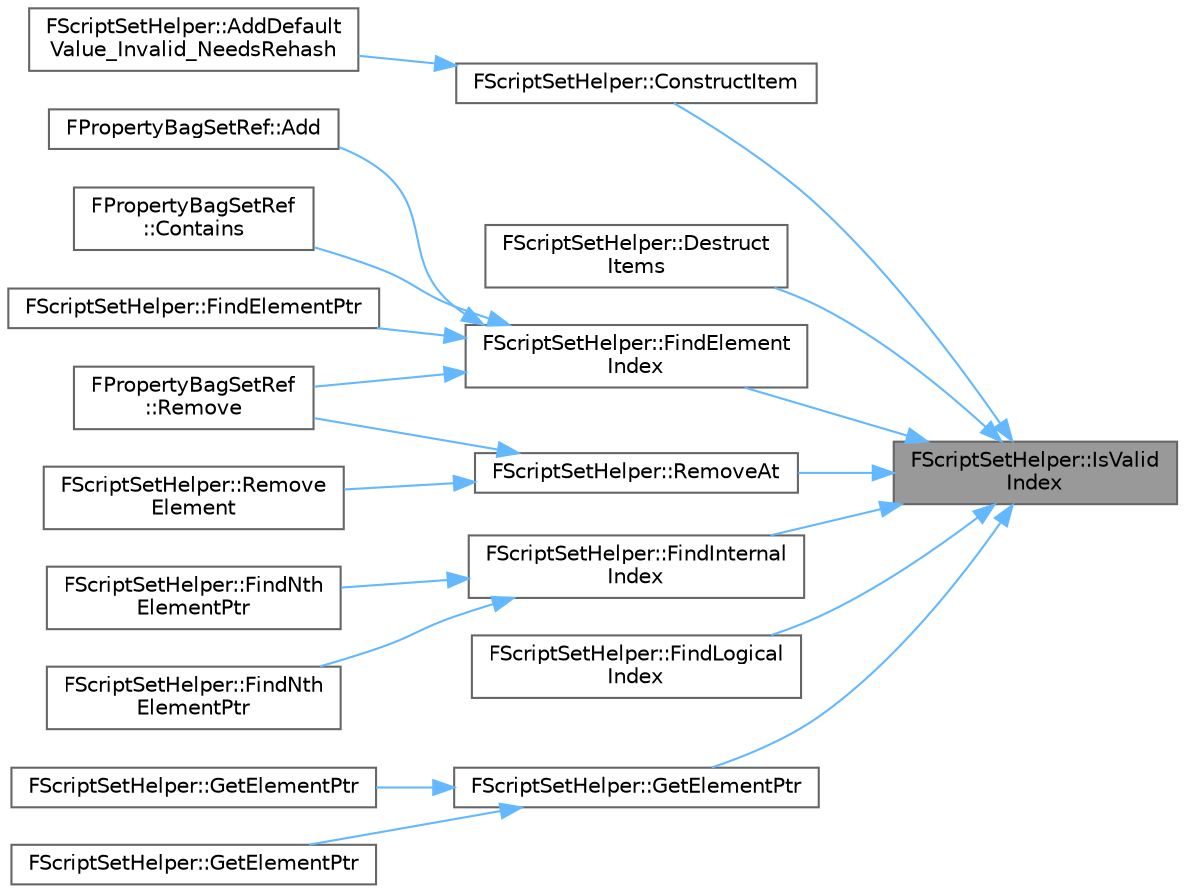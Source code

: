digraph "FScriptSetHelper::IsValidIndex"
{
 // INTERACTIVE_SVG=YES
 // LATEX_PDF_SIZE
  bgcolor="transparent";
  edge [fontname=Helvetica,fontsize=10,labelfontname=Helvetica,labelfontsize=10];
  node [fontname=Helvetica,fontsize=10,shape=box,height=0.2,width=0.4];
  rankdir="RL";
  Node1 [id="Node000001",label="FScriptSetHelper::IsValid\lIndex",height=0.2,width=0.4,color="gray40", fillcolor="grey60", style="filled", fontcolor="black",tooltip="Index range check."];
  Node1 -> Node2 [id="edge1_Node000001_Node000002",dir="back",color="steelblue1",style="solid",tooltip=" "];
  Node2 [id="Node000002",label="FScriptSetHelper::ConstructItem",height=0.2,width=0.4,color="grey40", fillcolor="white", style="filled",URL="$df/d52/classFScriptSetHelper.html#acfb743ffb617b3d7ea984c0b8f0e61ca",tooltip="Internal function to call into the property system to construct / initialize elements."];
  Node2 -> Node3 [id="edge2_Node000002_Node000003",dir="back",color="steelblue1",style="solid",tooltip=" "];
  Node3 [id="Node000003",label="FScriptSetHelper::AddDefault\lValue_Invalid_NeedsRehash",height=0.2,width=0.4,color="grey40", fillcolor="white", style="filled",URL="$df/d52/classFScriptSetHelper.html#a49006cbba7d80647af2894bbbec7db9f",tooltip="Adds a blank, constructed value to a given size."];
  Node1 -> Node4 [id="edge3_Node000001_Node000004",dir="back",color="steelblue1",style="solid",tooltip=" "];
  Node4 [id="Node000004",label="FScriptSetHelper::Destruct\lItems",height=0.2,width=0.4,color="grey40", fillcolor="white", style="filled",URL="$df/d52/classFScriptSetHelper.html#a7e87d0fe168fcc9b6e4c7c30404b0604",tooltip="Internal function to call into the property system to destruct elements."];
  Node1 -> Node5 [id="edge4_Node000001_Node000005",dir="back",color="steelblue1",style="solid",tooltip=" "];
  Node5 [id="Node000005",label="FScriptSetHelper::FindElement\lIndex",height=0.2,width=0.4,color="grey40", fillcolor="white", style="filled",URL="$df/d52/classFScriptSetHelper.html#a1e3895fb2474173955afe07c81136a25",tooltip="Finds the index of an element in a set."];
  Node5 -> Node6 [id="edge5_Node000005_Node000006",dir="back",color="steelblue1",style="solid",tooltip=" "];
  Node6 [id="Node000006",label="FPropertyBagSetRef::Add",height=0.2,width=0.4,color="grey40", fillcolor="white", style="filled",URL="$d7/d67/classFPropertyBagSetRef.html#acce7e6a4251e13ac4ad4a664081f5ae9",tooltip=" "];
  Node5 -> Node7 [id="edge6_Node000005_Node000007",dir="back",color="steelblue1",style="solid",tooltip=" "];
  Node7 [id="Node000007",label="FPropertyBagSetRef\l::Contains",height=0.2,width=0.4,color="grey40", fillcolor="white", style="filled",URL="$d7/d67/classFPropertyBagSetRef.html#af26c38fc03e6362d21bf60ccf6cfffe2",tooltip="Returns a bool specifying if the element was found or not."];
  Node5 -> Node8 [id="edge7_Node000005_Node000008",dir="back",color="steelblue1",style="solid",tooltip=" "];
  Node8 [id="Node000008",label="FScriptSetHelper::FindElementPtr",height=0.2,width=0.4,color="grey40", fillcolor="white", style="filled",URL="$df/d52/classFScriptSetHelper.html#a10bef9d78d9ca911bc1ca57233100925",tooltip="Finds the pair in a map which matches the key in another pair."];
  Node5 -> Node9 [id="edge8_Node000005_Node000009",dir="back",color="steelblue1",style="solid",tooltip=" "];
  Node9 [id="Node000009",label="FPropertyBagSetRef\l::Remove",height=0.2,width=0.4,color="grey40", fillcolor="white", style="filled",URL="$d7/d67/classFPropertyBagSetRef.html#a949bbc05b9e716884545e323ea1d168d",tooltip="Removes value from set if found."];
  Node1 -> Node10 [id="edge9_Node000001_Node000010",dir="back",color="steelblue1",style="solid",tooltip=" "];
  Node10 [id="Node000010",label="FScriptSetHelper::FindInternal\lIndex",height=0.2,width=0.4,color="grey40", fillcolor="white", style="filled",URL="$df/d52/classFScriptSetHelper.html#a60471080f4801233fe28e2b297455bf2",tooltip="Sets have gaps in their indices, so this function translates a logical index (ie."];
  Node10 -> Node11 [id="edge10_Node000010_Node000011",dir="back",color="steelblue1",style="solid",tooltip=" "];
  Node11 [id="Node000011",label="FScriptSetHelper::FindNth\lElementPtr",height=0.2,width=0.4,color="grey40", fillcolor="white", style="filled",URL="$df/d52/classFScriptSetHelper.html#a995203b0924b6eb2e406e4db78d0ae2f",tooltip="Returns a uint8 pointer to the the Nth valid element in the set (skipping invalid entries)."];
  Node10 -> Node12 [id="edge11_Node000010_Node000012",dir="back",color="steelblue1",style="solid",tooltip=" "];
  Node12 [id="Node000012",label="FScriptSetHelper::FindNth\lElementPtr",height=0.2,width=0.4,color="grey40", fillcolor="white", style="filled",URL="$df/d52/classFScriptSetHelper.html#afd021ac84dbf2b5e87360884615b7ca2",tooltip="Returns a uint8 pointer to the the Nth valid element in the set (skipping invalid entries)."];
  Node1 -> Node13 [id="edge12_Node000001_Node000013",dir="back",color="steelblue1",style="solid",tooltip=" "];
  Node13 [id="Node000013",label="FScriptSetHelper::FindLogical\lIndex",height=0.2,width=0.4,color="grey40", fillcolor="white", style="filled",URL="$df/d52/classFScriptSetHelper.html#aca258343d57ec965e95f03e433295b9a",tooltip="Sets have gaps in their indices, so this function translates a internal index to an logical index (ie..."];
  Node1 -> Node14 [id="edge13_Node000001_Node000014",dir="back",color="steelblue1",style="solid",tooltip=" "];
  Node14 [id="Node000014",label="FScriptSetHelper::GetElementPtr",height=0.2,width=0.4,color="grey40", fillcolor="white", style="filled",URL="$df/d52/classFScriptSetHelper.html#aa8138a173b16524e3de50dc551ede276",tooltip="Returns a uint8 pointer to the element in the set."];
  Node14 -> Node15 [id="edge14_Node000014_Node000015",dir="back",color="steelblue1",style="solid",tooltip=" "];
  Node15 [id="Node000015",label="FScriptSetHelper::GetElementPtr",height=0.2,width=0.4,color="grey40", fillcolor="white", style="filled",URL="$df/d52/classFScriptSetHelper.html#acbdba850fff8d3f42a42e42e23946d0d",tooltip="Returns a uint8 pointer to the element in the set."];
  Node14 -> Node16 [id="edge15_Node000014_Node000016",dir="back",color="steelblue1",style="solid",tooltip=" "];
  Node16 [id="Node000016",label="FScriptSetHelper::GetElementPtr",height=0.2,width=0.4,color="grey40", fillcolor="white", style="filled",URL="$df/d52/classFScriptSetHelper.html#a407158c69152478269f189dd3df363af",tooltip="Returns a uint8 pointer to the element in the set."];
  Node1 -> Node17 [id="edge16_Node000001_Node000017",dir="back",color="steelblue1",style="solid",tooltip=" "];
  Node17 [id="Node000017",label="FScriptSetHelper::RemoveAt",height=0.2,width=0.4,color="grey40", fillcolor="white", style="filled",URL="$df/d52/classFScriptSetHelper.html#ab56fcc2064bffc34d80aae2e0f0759f2",tooltip="Removes an element at the specified index, destroying it."];
  Node17 -> Node9 [id="edge17_Node000017_Node000009",dir="back",color="steelblue1",style="solid",tooltip=" "];
  Node17 -> Node18 [id="edge18_Node000017_Node000018",dir="back",color="steelblue1",style="solid",tooltip=" "];
  Node18 [id="Node000018",label="FScriptSetHelper::Remove\lElement",height=0.2,width=0.4,color="grey40", fillcolor="white", style="filled",URL="$df/d52/classFScriptSetHelper.html#a83ece55c12b51fb888807e5a6100e9ad",tooltip="Removes the element from the set."];
}

